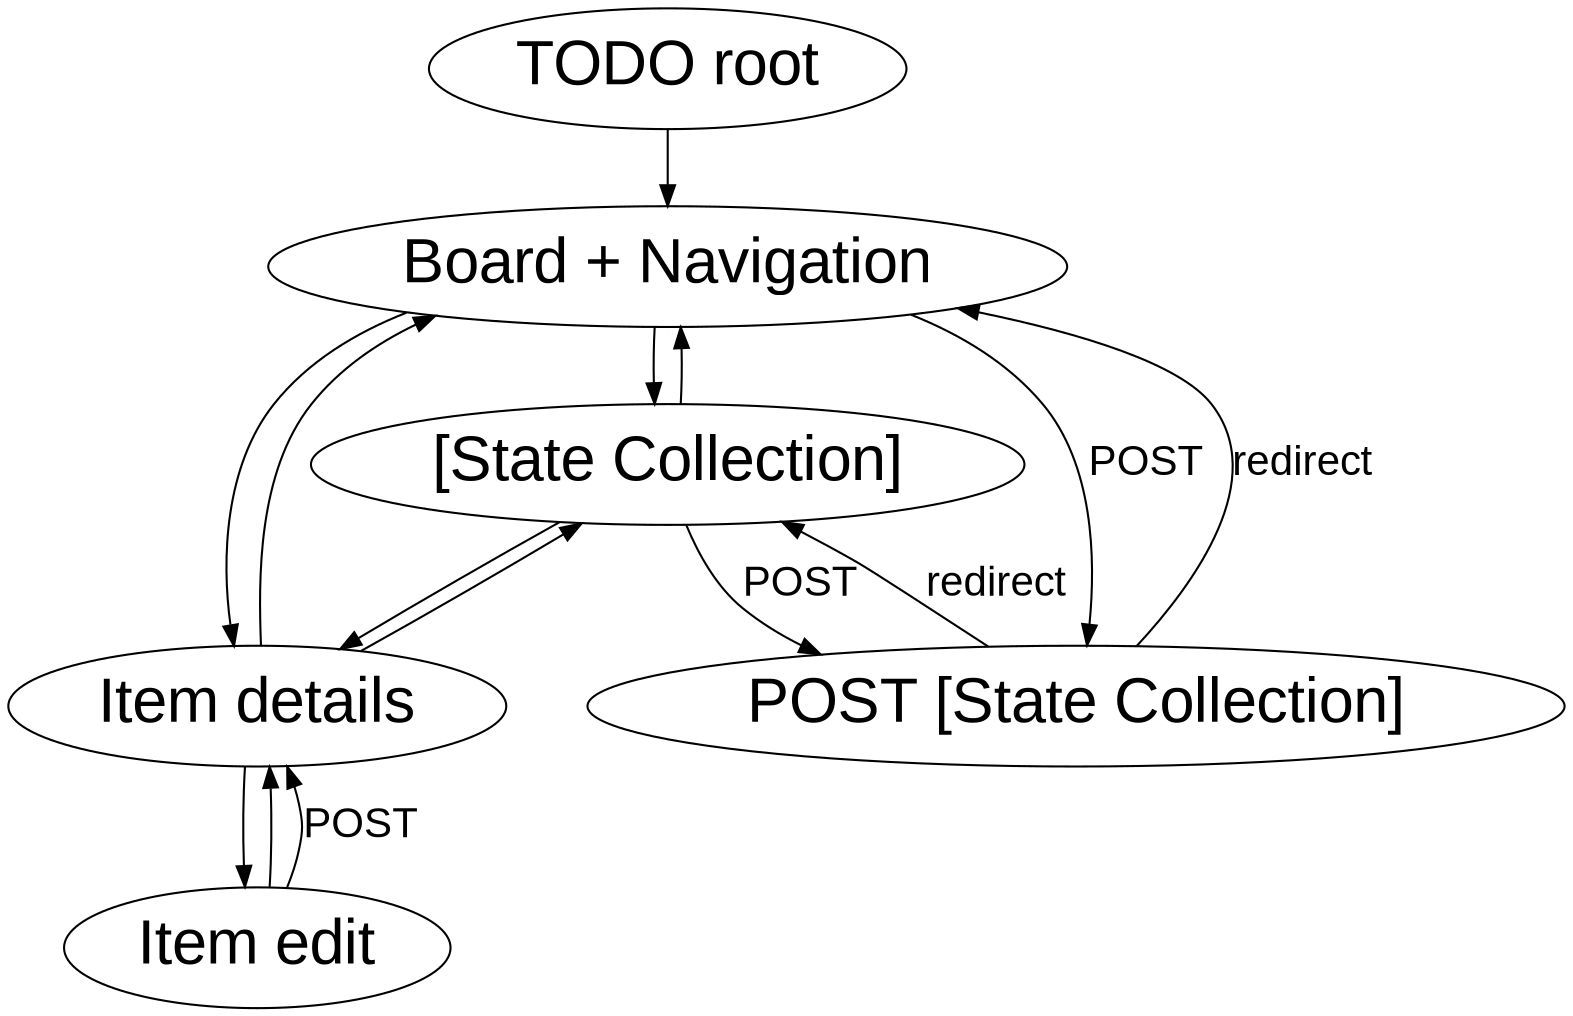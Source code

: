 digraph application {
  graph [fontname = "Liberation Sans"];
  edge [fontname = "Liberation Sans", fontsize = 20];
  node [fontname = "Liberation Sans", fontsize = 30];

/* 
  "Backlog" [color="#cccccc", style="filled"];
  "Working" [color="#cccccc", style="filled"];
  "Verify" [color="#cccccc", style="filled"];
  "Done" [color="#cccccc", style="filled"];

  "Board" -> "Backlog" [color=red];
  "Board" -> "Working";
  "Board" -> "Verify";
  "Board" -> "Done";
*/

  "TODO root" -> "Board + Navigation";

  "[State Collection]" -> "Board + Navigation";

  "Board + Navigation" -> "[State Collection]";

  "Board + Navigation" -> "Item details";
  "[State Collection]" -> "Item details";

  "Item details" -> "Board + Navigation";
  "Item details" -> "[State Collection]";

  "Item details" -> "Item edit"
  "Item edit" -> "Item details"
  "Item edit" -> "Item details" [label=POST]

  "[State Collection]" -> "POST [State Collection]" [label=POST]
  "Board + Navigation" -> "POST [State Collection]" [label=POST]

  "POST [State Collection]" -> "[State Collection]" [label=redirect]
  "POST [State Collection]" -> "Board + Navigation" [label=redirect]
/*
  "Backlog" -> "Working" // [label=Move color=red];
  "Working" -> "Backlog" // [label=Move color=red];
  "Working" -> "Verify" // [label=Move color=red];
  "Verify" -> "Working" // [label=Move color=red];
  "Verify" -> "Done" // [label=Move color=red];
  "Done" -> "Working" // [label=Move color=red];
  */
  //"Working" -> "Pull" [label=Backlog color=red];
  //"Done" -> "Pull" [label=Verify color=red];
}

